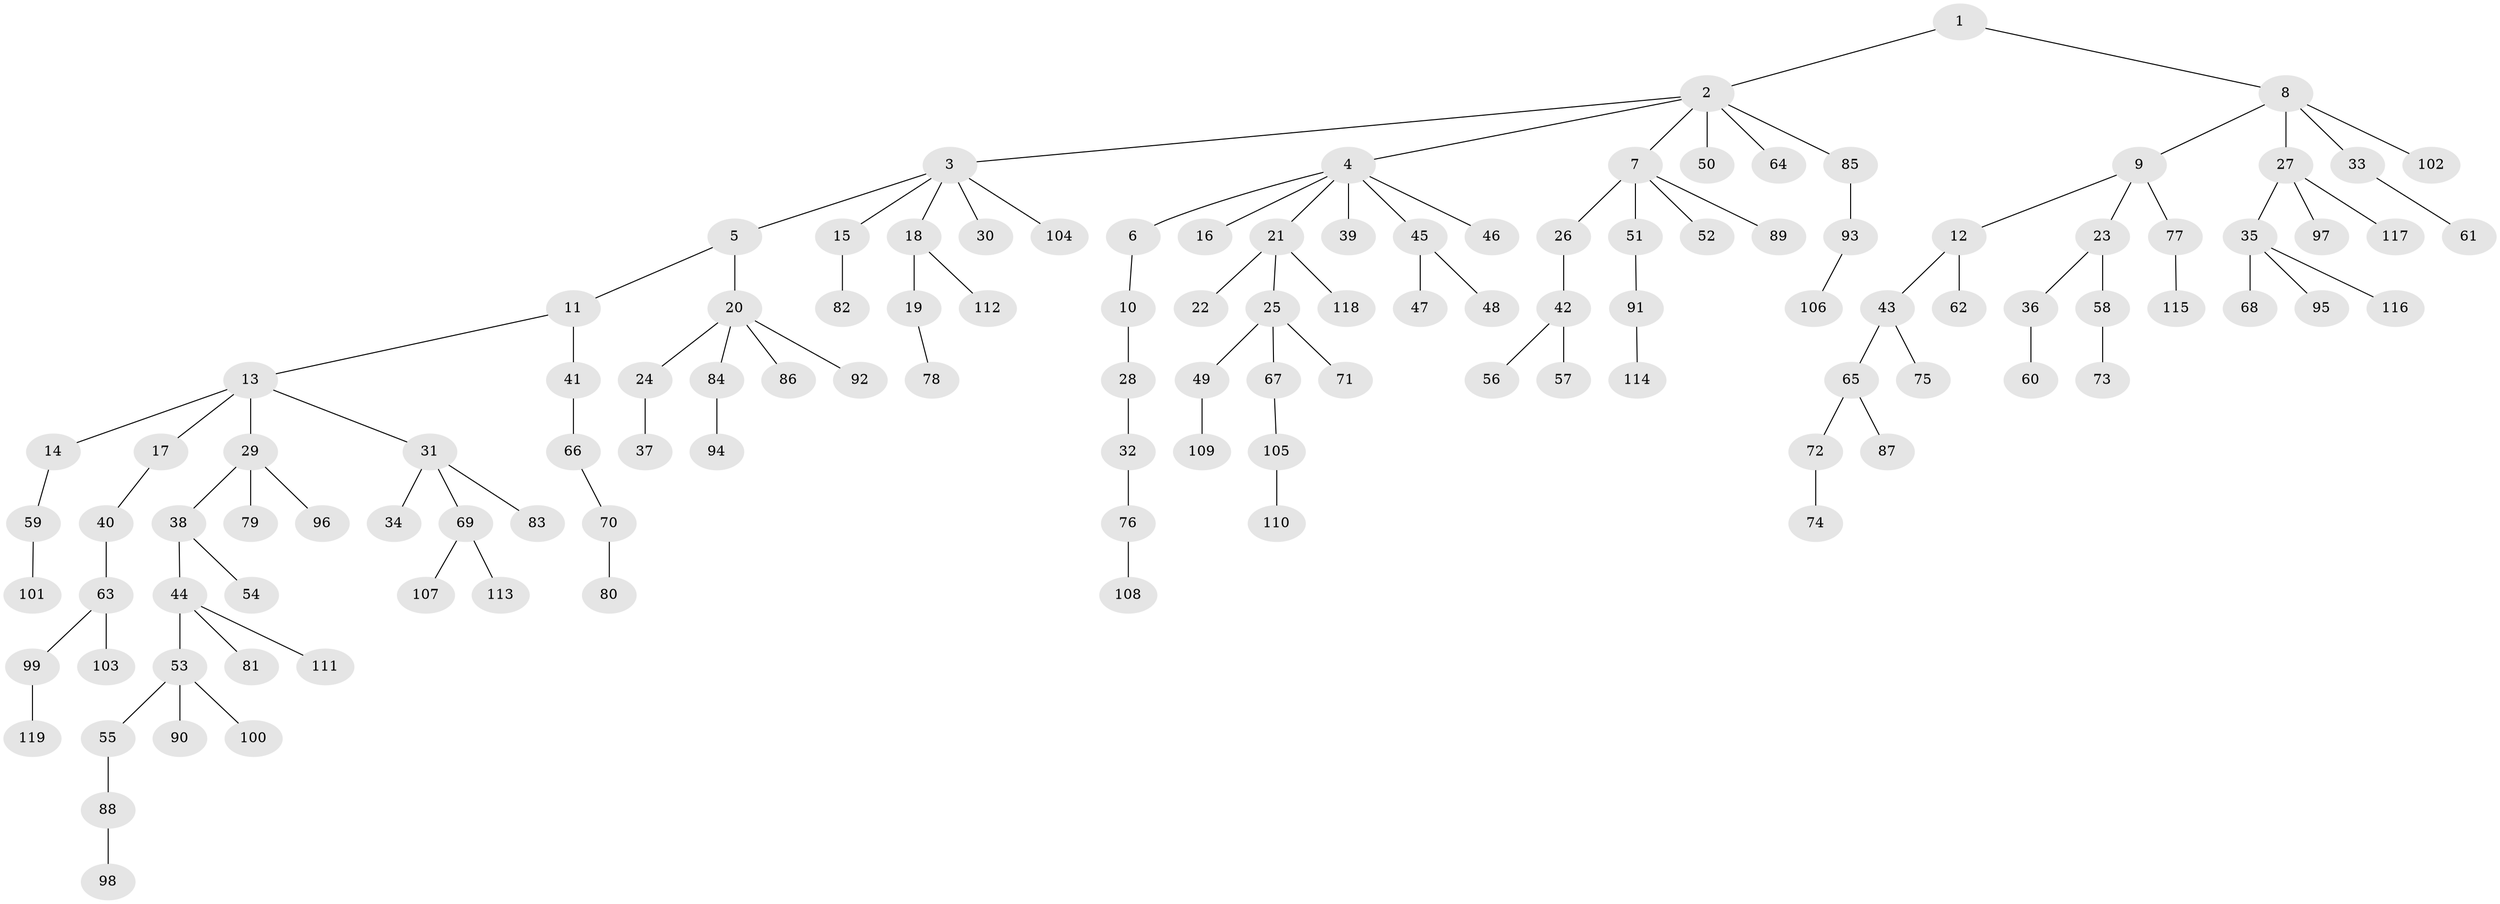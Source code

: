// coarse degree distribution, {2: 0.2777777777777778, 4: 0.16666666666666666, 3: 0.08333333333333333, 1: 0.4722222222222222}
// Generated by graph-tools (version 1.1) at 2025/51/03/04/25 22:51:49]
// undirected, 119 vertices, 118 edges
graph export_dot {
  node [color=gray90,style=filled];
  1;
  2;
  3;
  4;
  5;
  6;
  7;
  8;
  9;
  10;
  11;
  12;
  13;
  14;
  15;
  16;
  17;
  18;
  19;
  20;
  21;
  22;
  23;
  24;
  25;
  26;
  27;
  28;
  29;
  30;
  31;
  32;
  33;
  34;
  35;
  36;
  37;
  38;
  39;
  40;
  41;
  42;
  43;
  44;
  45;
  46;
  47;
  48;
  49;
  50;
  51;
  52;
  53;
  54;
  55;
  56;
  57;
  58;
  59;
  60;
  61;
  62;
  63;
  64;
  65;
  66;
  67;
  68;
  69;
  70;
  71;
  72;
  73;
  74;
  75;
  76;
  77;
  78;
  79;
  80;
  81;
  82;
  83;
  84;
  85;
  86;
  87;
  88;
  89;
  90;
  91;
  92;
  93;
  94;
  95;
  96;
  97;
  98;
  99;
  100;
  101;
  102;
  103;
  104;
  105;
  106;
  107;
  108;
  109;
  110;
  111;
  112;
  113;
  114;
  115;
  116;
  117;
  118;
  119;
  1 -- 2;
  1 -- 8;
  2 -- 3;
  2 -- 4;
  2 -- 7;
  2 -- 50;
  2 -- 64;
  2 -- 85;
  3 -- 5;
  3 -- 15;
  3 -- 18;
  3 -- 30;
  3 -- 104;
  4 -- 6;
  4 -- 16;
  4 -- 21;
  4 -- 39;
  4 -- 45;
  4 -- 46;
  5 -- 11;
  5 -- 20;
  6 -- 10;
  7 -- 26;
  7 -- 51;
  7 -- 52;
  7 -- 89;
  8 -- 9;
  8 -- 27;
  8 -- 33;
  8 -- 102;
  9 -- 12;
  9 -- 23;
  9 -- 77;
  10 -- 28;
  11 -- 13;
  11 -- 41;
  12 -- 43;
  12 -- 62;
  13 -- 14;
  13 -- 17;
  13 -- 29;
  13 -- 31;
  14 -- 59;
  15 -- 82;
  17 -- 40;
  18 -- 19;
  18 -- 112;
  19 -- 78;
  20 -- 24;
  20 -- 84;
  20 -- 86;
  20 -- 92;
  21 -- 22;
  21 -- 25;
  21 -- 118;
  23 -- 36;
  23 -- 58;
  24 -- 37;
  25 -- 49;
  25 -- 67;
  25 -- 71;
  26 -- 42;
  27 -- 35;
  27 -- 97;
  27 -- 117;
  28 -- 32;
  29 -- 38;
  29 -- 79;
  29 -- 96;
  31 -- 34;
  31 -- 69;
  31 -- 83;
  32 -- 76;
  33 -- 61;
  35 -- 68;
  35 -- 95;
  35 -- 116;
  36 -- 60;
  38 -- 44;
  38 -- 54;
  40 -- 63;
  41 -- 66;
  42 -- 56;
  42 -- 57;
  43 -- 65;
  43 -- 75;
  44 -- 53;
  44 -- 81;
  44 -- 111;
  45 -- 47;
  45 -- 48;
  49 -- 109;
  51 -- 91;
  53 -- 55;
  53 -- 90;
  53 -- 100;
  55 -- 88;
  58 -- 73;
  59 -- 101;
  63 -- 99;
  63 -- 103;
  65 -- 72;
  65 -- 87;
  66 -- 70;
  67 -- 105;
  69 -- 107;
  69 -- 113;
  70 -- 80;
  72 -- 74;
  76 -- 108;
  77 -- 115;
  84 -- 94;
  85 -- 93;
  88 -- 98;
  91 -- 114;
  93 -- 106;
  99 -- 119;
  105 -- 110;
}
